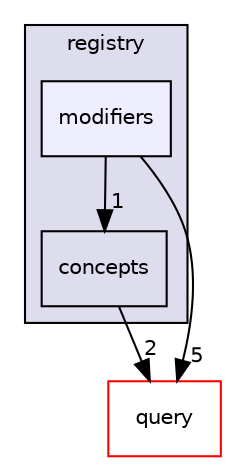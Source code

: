 digraph "src/ecstasy/registry/modifiers" {
  compound=true
  node [ fontsize="10", fontname="Helvetica"];
  edge [ labelfontsize="10", labelfontname="Helvetica"];
  subgraph clusterdir_27d9dd95bf0309eb27f3bb61fbabadeb {
    graph [ bgcolor="#ddddee", pencolor="black", label="registry" fontname="Helvetica", fontsize="10", URL="dir_27d9dd95bf0309eb27f3bb61fbabadeb.html"]
  dir_ad0f2e67b9fd29470a4755844bab987a [shape=box label="concepts" URL="dir_ad0f2e67b9fd29470a4755844bab987a.html"];
  dir_111081be33024a2569ed30c090db96c5 [shape=box, label="modifiers", style="filled", fillcolor="#eeeeff", pencolor="black", URL="dir_111081be33024a2569ed30c090db96c5.html"];
  }
  dir_5392b01d02c3d4d0985a94f633790057 [shape=box label="query" fillcolor="white" style="filled" color="red" URL="dir_5392b01d02c3d4d0985a94f633790057.html"];
  dir_111081be33024a2569ed30c090db96c5->dir_5392b01d02c3d4d0985a94f633790057 [headlabel="5", labeldistance=1.5 headhref="dir_000017_000011.html"];
  dir_111081be33024a2569ed30c090db96c5->dir_ad0f2e67b9fd29470a4755844bab987a [headlabel="1", labeldistance=1.5 headhref="dir_000017_000016.html"];
  dir_ad0f2e67b9fd29470a4755844bab987a->dir_5392b01d02c3d4d0985a94f633790057 [headlabel="2", labeldistance=1.5 headhref="dir_000016_000011.html"];
}
